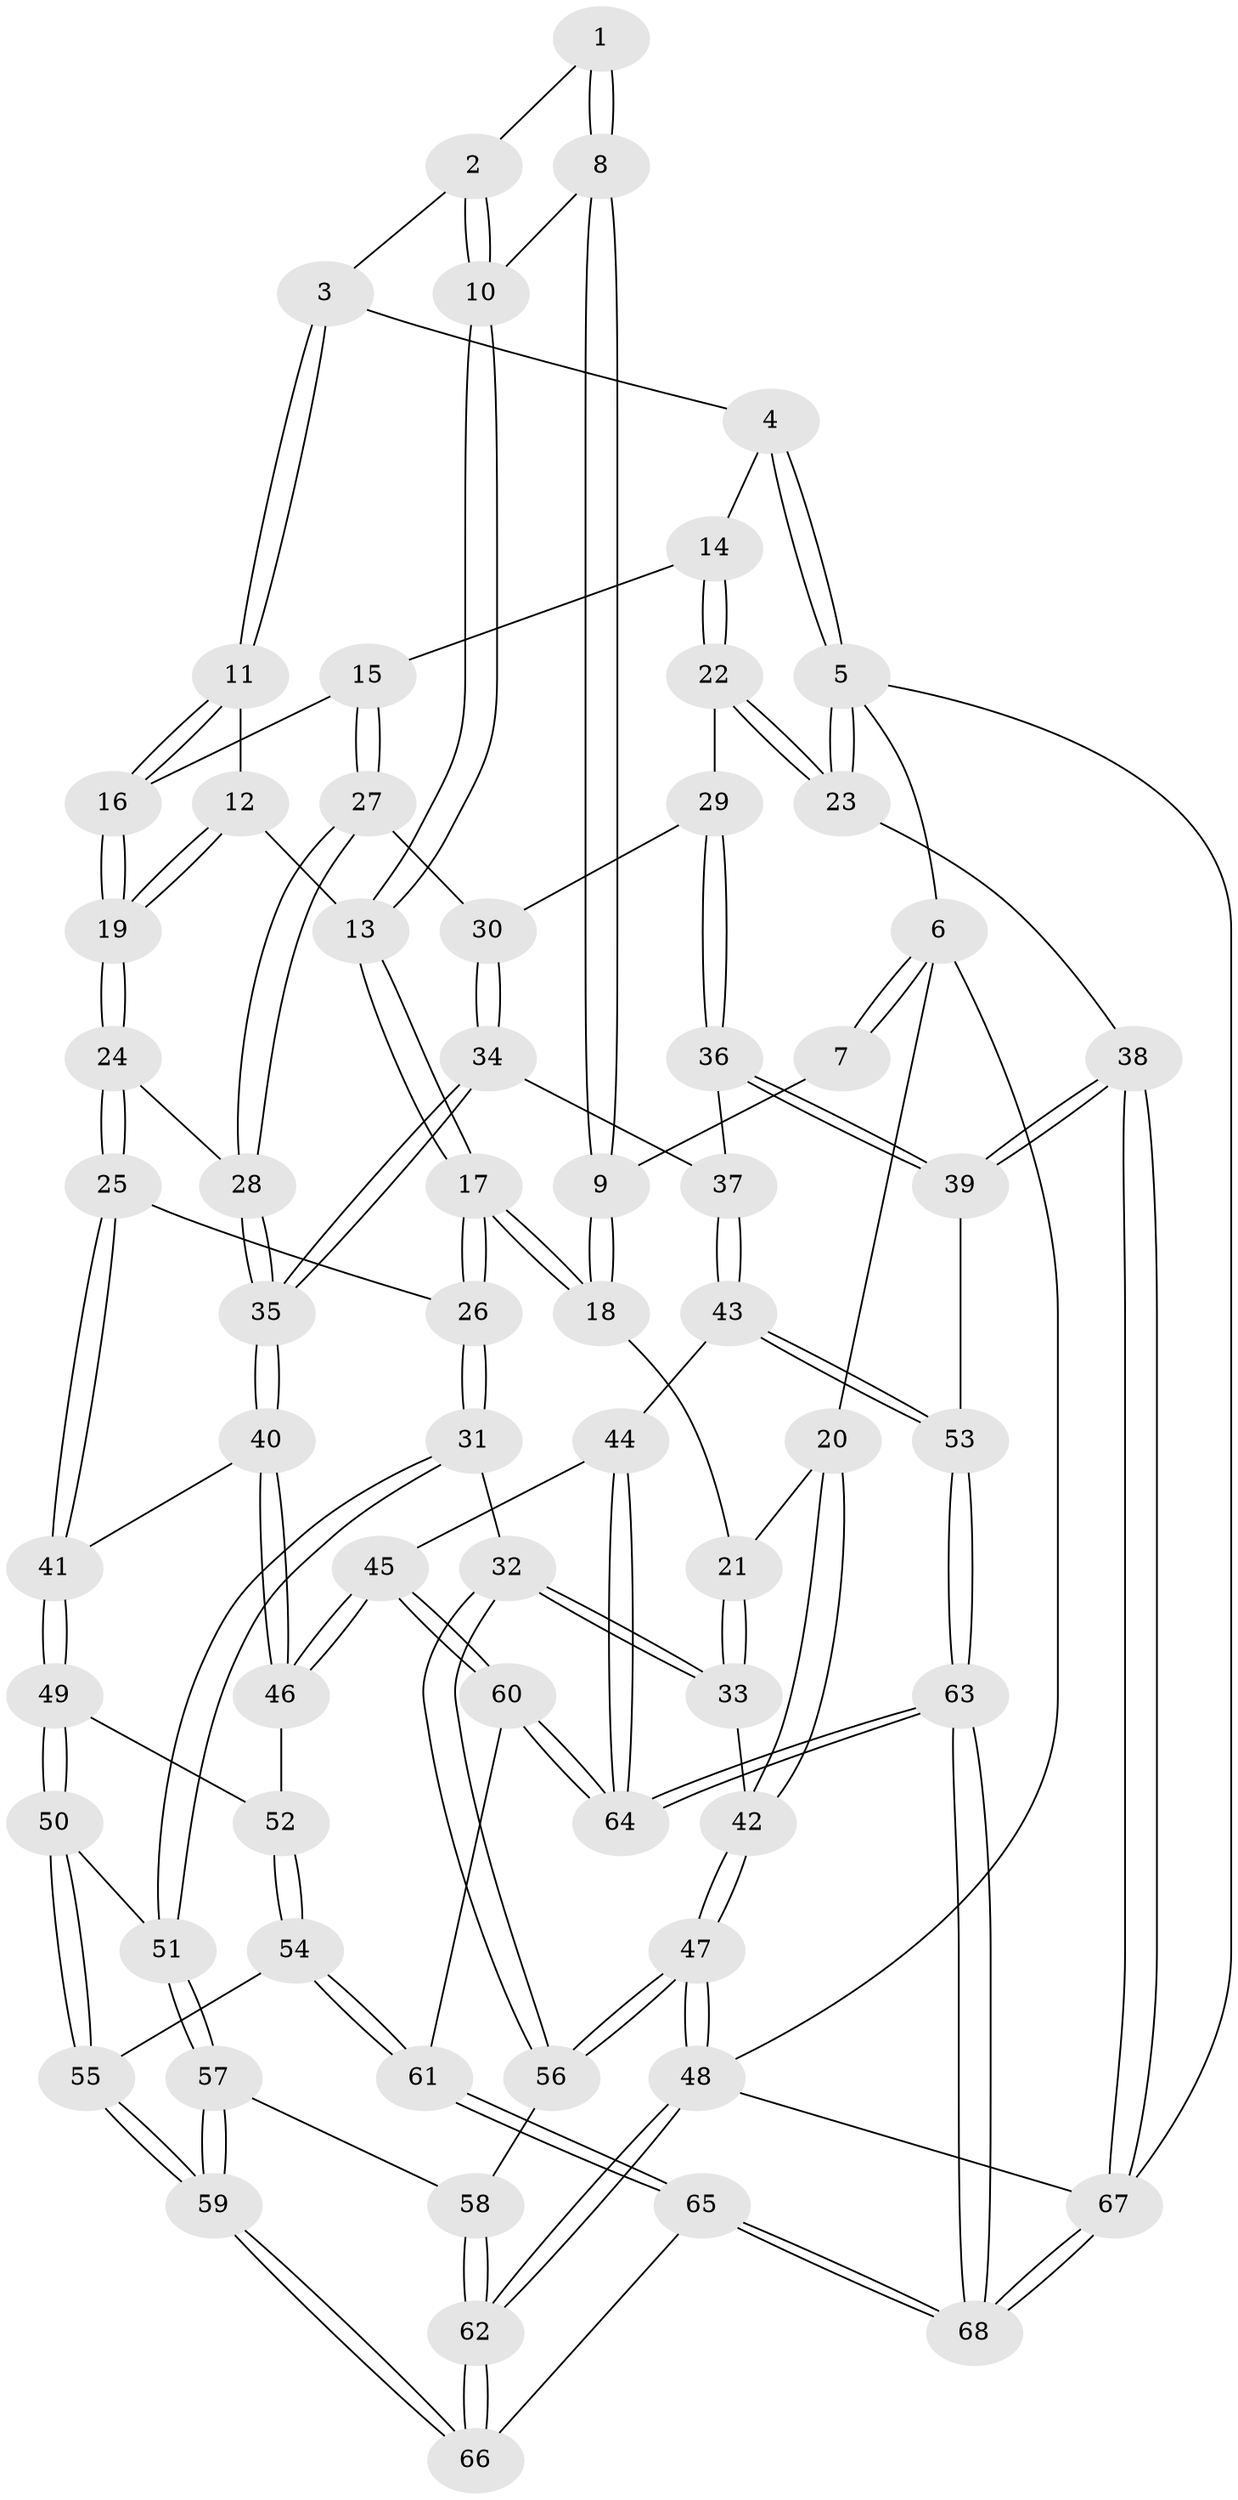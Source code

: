 // coarse degree distribution, {1: 0.07407407407407407, 4: 0.2222222222222222, 7: 0.07407407407407407, 5: 0.3333333333333333, 3: 0.1111111111111111, 6: 0.18518518518518517}
// Generated by graph-tools (version 1.1) at 2025/05/03/04/25 22:05:14]
// undirected, 68 vertices, 167 edges
graph export_dot {
graph [start="1"]
  node [color=gray90,style=filled];
  1 [pos="+0.2918737540011832+0"];
  2 [pos="+0.6046180177437159+0"];
  3 [pos="+0.6529940074881722+0"];
  4 [pos="+0.7214839143876044+0"];
  5 [pos="+1+0"];
  6 [pos="+0+0"];
  7 [pos="+0.2901442552858471+0"];
  8 [pos="+0.354999851282856+0.08622754871936195"];
  9 [pos="+0.23666072288301546+0.16571801690211982"];
  10 [pos="+0.42054714349517164+0.13602118790941745"];
  11 [pos="+0.5892373065812635+0.0723586702391849"];
  12 [pos="+0.5087251856984271+0.18982816166868116"];
  13 [pos="+0.4307843984281209+0.18911272448477773"];
  14 [pos="+0.7965884956489805+0.11570383051206568"];
  15 [pos="+0.7652397551918266+0.22078989801085075"];
  16 [pos="+0.635979197640034+0.25219222668153923"];
  17 [pos="+0.3039760000803424+0.35634988666041434"];
  18 [pos="+0.19385753436877187+0.2388657237580549"];
  19 [pos="+0.6018348844034959+0.2739600541030588"];
  20 [pos="+0+0.04821230217441826"];
  21 [pos="+0.008095835976718502+0.17129044967833068"];
  22 [pos="+1+0.19404073073794864"];
  23 [pos="+1+0.14232213514624753"];
  24 [pos="+0.5704841641715817+0.3592465288005685"];
  25 [pos="+0.4476794558055147+0.42273731188913155"];
  26 [pos="+0.3158453981848391+0.3991756169461406"];
  27 [pos="+0.8194468952110605+0.33629812606226883"];
  28 [pos="+0.6710239373573824+0.41853318278626894"];
  29 [pos="+0.8658997683441514+0.3620154392226207"];
  30 [pos="+0.8301332627285217+0.34382471818855515"];
  31 [pos="+0.21142974512462334+0.5730043985030161"];
  32 [pos="+0.20369598664157065+0.5747074922811756"];
  33 [pos="+0.14955080716970306+0.5637836071746316"];
  34 [pos="+0.741165331469509+0.5059444163942334"];
  35 [pos="+0.6849338857238182+0.5058162111882542"];
  36 [pos="+0.9376461694754302+0.491186446134129"];
  37 [pos="+0.7472850127126759+0.5081110863633806"];
  38 [pos="+1+0.689824560857496"];
  39 [pos="+1+0.6842537214763011"];
  40 [pos="+0.6591337512369009+0.5476821865635625"];
  41 [pos="+0.5207253738870569+0.5275346766325107"];
  42 [pos="+0+0.5104356957660493"];
  43 [pos="+0.8708790875925775+0.7438168954934221"];
  44 [pos="+0.753642040207895+0.7679679930497666"];
  45 [pos="+0.7252699434420836+0.7673176982118521"];
  46 [pos="+0.7105516483927101+0.7495008254797282"];
  47 [pos="+0+0.8027820911544824"];
  48 [pos="+0+1"];
  49 [pos="+0.5066480069734829+0.6547689068910238"];
  50 [pos="+0.3225119246501086+0.6746385851680095"];
  51 [pos="+0.2719570165504027+0.6459325134519545"];
  52 [pos="+0.5123465088862835+0.660460936416021"];
  53 [pos="+0.9514153446349659+0.7357679556838836"];
  54 [pos="+0.45070183423038973+0.8675649150579459"];
  55 [pos="+0.43137123614177303+0.86189210939481"];
  56 [pos="+0.06609500692829512+0.8246510086042194"];
  57 [pos="+0.22969168953852073+0.9147519991884222"];
  58 [pos="+0.09651303880609335+0.8651186016504114"];
  59 [pos="+0.2531790724030037+0.943997505386076"];
  60 [pos="+0.6226490052812754+0.8705838732448864"];
  61 [pos="+0.5518016671112566+0.9274900504387293"];
  62 [pos="+0+1"];
  63 [pos="+0.8292306940870318+1"];
  64 [pos="+0.8029688698412684+1"];
  65 [pos="+0.5401309483998855+1"];
  66 [pos="+0.2384626296746333+1"];
  67 [pos="+1+1"];
  68 [pos="+0.8370046098442427+1"];
  1 -- 2;
  1 -- 8;
  1 -- 8;
  2 -- 3;
  2 -- 10;
  2 -- 10;
  3 -- 4;
  3 -- 11;
  3 -- 11;
  4 -- 5;
  4 -- 5;
  4 -- 14;
  5 -- 6;
  5 -- 23;
  5 -- 23;
  5 -- 67;
  6 -- 7;
  6 -- 7;
  6 -- 20;
  6 -- 48;
  7 -- 9;
  8 -- 9;
  8 -- 9;
  8 -- 10;
  9 -- 18;
  9 -- 18;
  10 -- 13;
  10 -- 13;
  11 -- 12;
  11 -- 16;
  11 -- 16;
  12 -- 13;
  12 -- 19;
  12 -- 19;
  13 -- 17;
  13 -- 17;
  14 -- 15;
  14 -- 22;
  14 -- 22;
  15 -- 16;
  15 -- 27;
  15 -- 27;
  16 -- 19;
  16 -- 19;
  17 -- 18;
  17 -- 18;
  17 -- 26;
  17 -- 26;
  18 -- 21;
  19 -- 24;
  19 -- 24;
  20 -- 21;
  20 -- 42;
  20 -- 42;
  21 -- 33;
  21 -- 33;
  22 -- 23;
  22 -- 23;
  22 -- 29;
  23 -- 38;
  24 -- 25;
  24 -- 25;
  24 -- 28;
  25 -- 26;
  25 -- 41;
  25 -- 41;
  26 -- 31;
  26 -- 31;
  27 -- 28;
  27 -- 28;
  27 -- 30;
  28 -- 35;
  28 -- 35;
  29 -- 30;
  29 -- 36;
  29 -- 36;
  30 -- 34;
  30 -- 34;
  31 -- 32;
  31 -- 51;
  31 -- 51;
  32 -- 33;
  32 -- 33;
  32 -- 56;
  32 -- 56;
  33 -- 42;
  34 -- 35;
  34 -- 35;
  34 -- 37;
  35 -- 40;
  35 -- 40;
  36 -- 37;
  36 -- 39;
  36 -- 39;
  37 -- 43;
  37 -- 43;
  38 -- 39;
  38 -- 39;
  38 -- 67;
  38 -- 67;
  39 -- 53;
  40 -- 41;
  40 -- 46;
  40 -- 46;
  41 -- 49;
  41 -- 49;
  42 -- 47;
  42 -- 47;
  43 -- 44;
  43 -- 53;
  43 -- 53;
  44 -- 45;
  44 -- 64;
  44 -- 64;
  45 -- 46;
  45 -- 46;
  45 -- 60;
  45 -- 60;
  46 -- 52;
  47 -- 48;
  47 -- 48;
  47 -- 56;
  47 -- 56;
  48 -- 62;
  48 -- 62;
  48 -- 67;
  49 -- 50;
  49 -- 50;
  49 -- 52;
  50 -- 51;
  50 -- 55;
  50 -- 55;
  51 -- 57;
  51 -- 57;
  52 -- 54;
  52 -- 54;
  53 -- 63;
  53 -- 63;
  54 -- 55;
  54 -- 61;
  54 -- 61;
  55 -- 59;
  55 -- 59;
  56 -- 58;
  57 -- 58;
  57 -- 59;
  57 -- 59;
  58 -- 62;
  58 -- 62;
  59 -- 66;
  59 -- 66;
  60 -- 61;
  60 -- 64;
  60 -- 64;
  61 -- 65;
  61 -- 65;
  62 -- 66;
  62 -- 66;
  63 -- 64;
  63 -- 64;
  63 -- 68;
  63 -- 68;
  65 -- 66;
  65 -- 68;
  65 -- 68;
  67 -- 68;
  67 -- 68;
}
